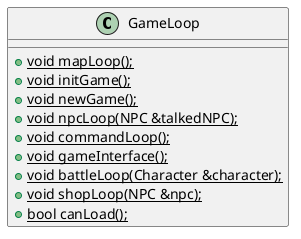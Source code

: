 @startuml

class GameLoop{
+{static}void mapLoop();
+{static} void initGame();
+{static} void newGame();
+{static} void npcLoop(NPC &talkedNPC);
+{static} void commandLoop();
+{static} void gameInterface();
+{static} void battleLoop(Character &character);
+{static} void shopLoop(NPC &npc);
+{static} bool canLoad();
}

@enduml